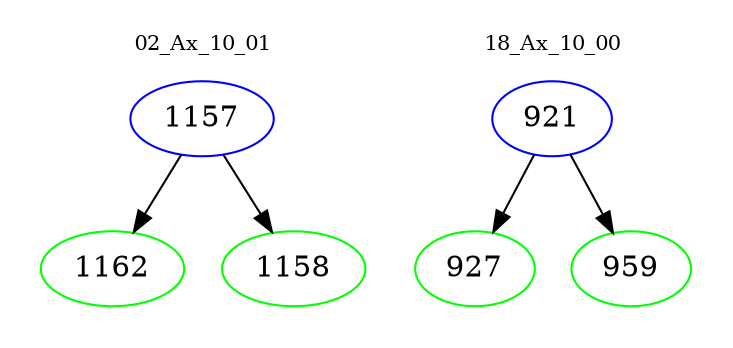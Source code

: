 digraph{
subgraph cluster_0 {
color = white
label = "02_Ax_10_01";
fontsize=10;
T0_1157 [label="1157", color="blue"]
T0_1157 -> T0_1162 [color="black"]
T0_1162 [label="1162", color="green"]
T0_1157 -> T0_1158 [color="black"]
T0_1158 [label="1158", color="green"]
}
subgraph cluster_1 {
color = white
label = "18_Ax_10_00";
fontsize=10;
T1_921 [label="921", color="blue"]
T1_921 -> T1_927 [color="black"]
T1_927 [label="927", color="green"]
T1_921 -> T1_959 [color="black"]
T1_959 [label="959", color="green"]
}
}
